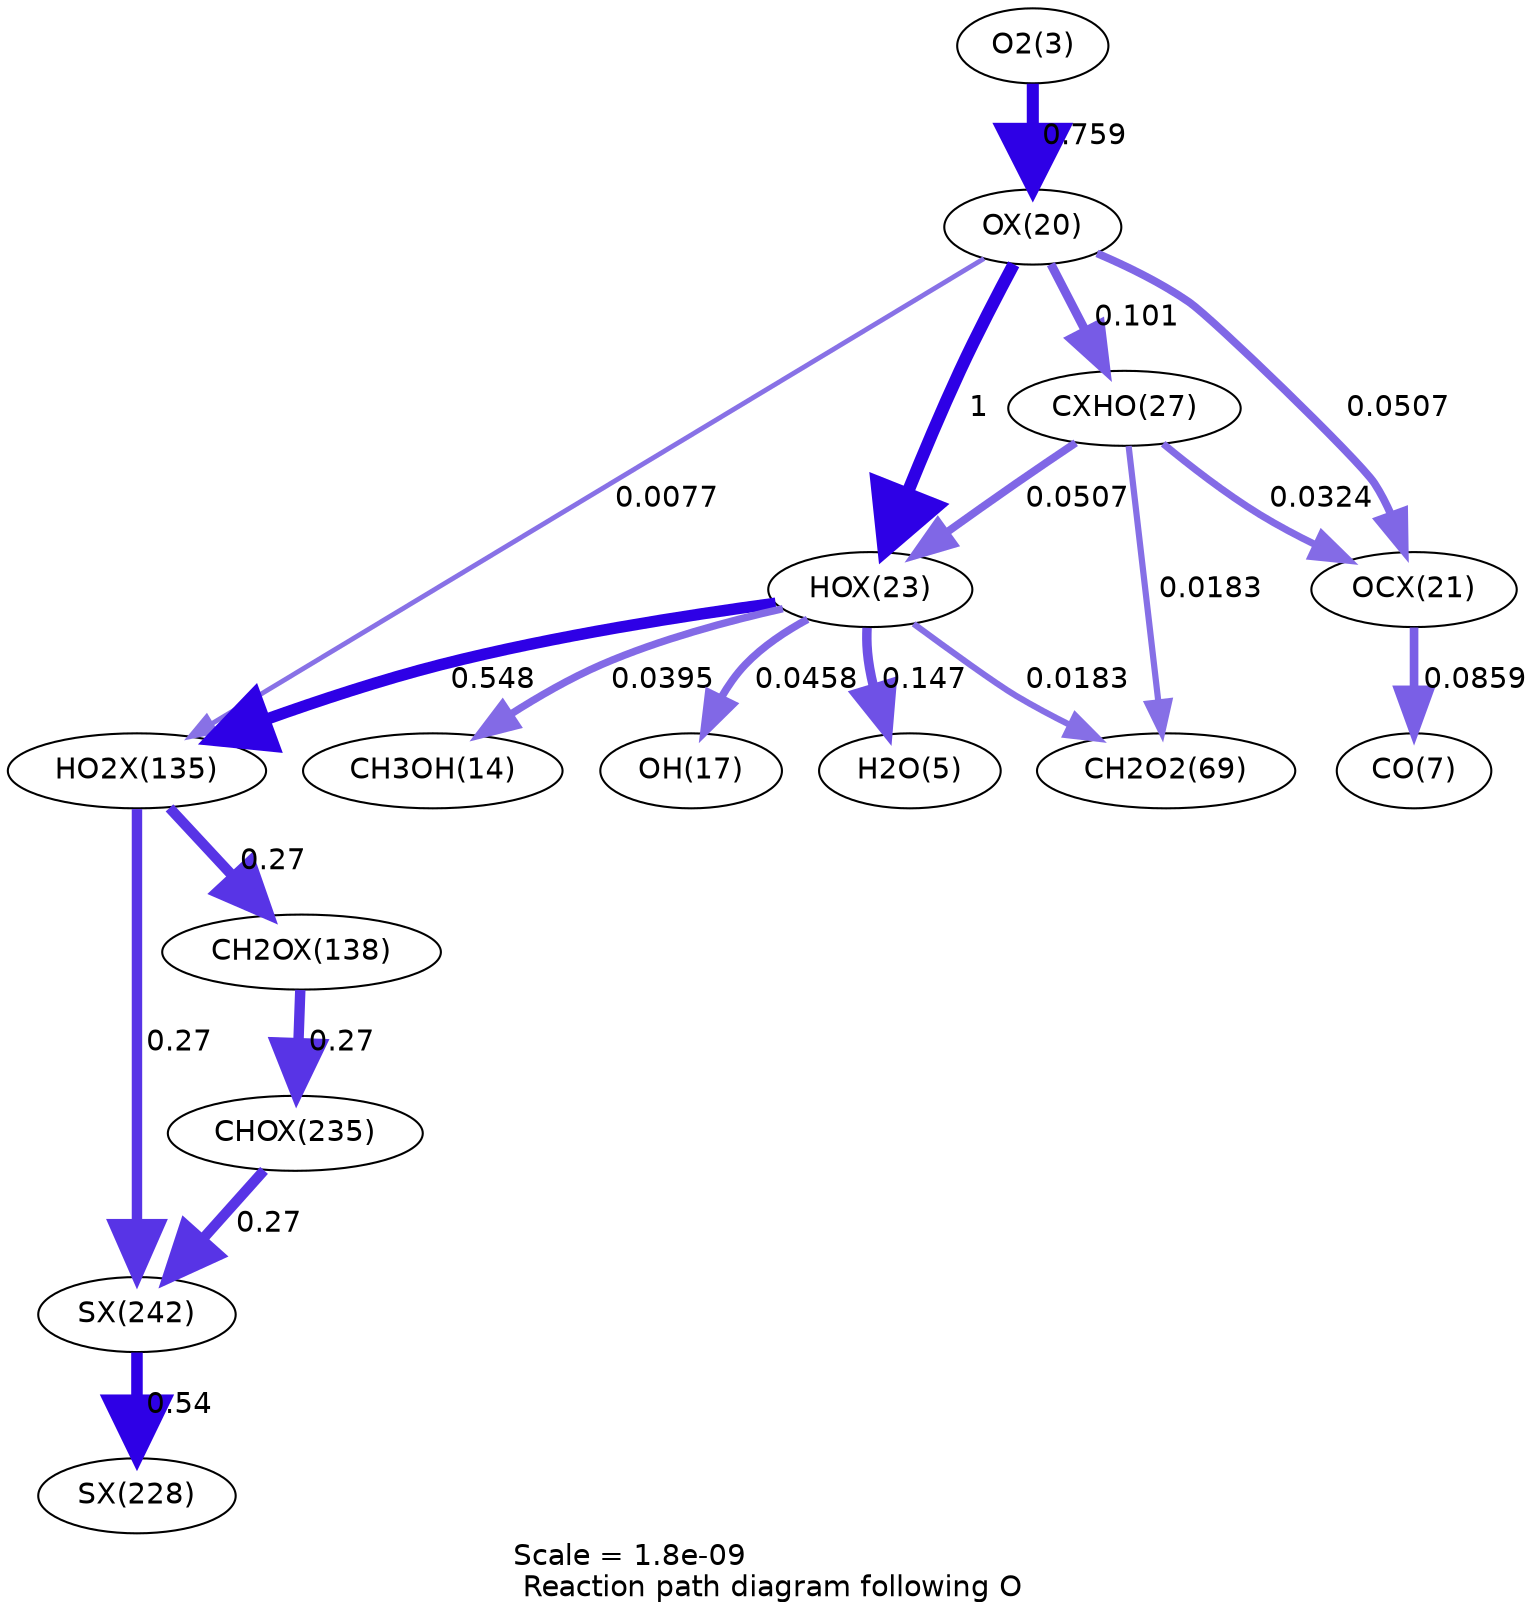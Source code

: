 digraph reaction_paths {
center=1;
s5 -> s26[fontname="Helvetica", penwidth=5.79, arrowsize=2.9, color="0.7, 1.26, 0.9"
, label=" 0.759"];
s26 -> s29[fontname="Helvetica", penwidth=6, arrowsize=3, color="0.7, 1.5, 0.9"
, label=" 1"];
s26 -> s32[fontname="Helvetica", penwidth=4.27, arrowsize=2.14, color="0.7, 0.601, 0.9"
, label=" 0.101"];
s26 -> s27[fontname="Helvetica", penwidth=3.75, arrowsize=1.87, color="0.7, 0.551, 0.9"
, label=" 0.0507"];
s26 -> s44[fontname="Helvetica", penwidth=2.33, arrowsize=1.16, color="0.7, 0.508, 0.9"
, label=" 0.0077"];
s29 -> s16[fontname="Helvetica", penwidth=3.56, arrowsize=1.78, color="0.7, 0.539, 0.9"
, label=" 0.0395"];
s29 -> s19[fontname="Helvetica", penwidth=3.67, arrowsize=1.84, color="0.7, 0.546, 0.9"
, label=" 0.0458"];
s29 -> s7[fontname="Helvetica", penwidth=4.55, arrowsize=2.28, color="0.7, 0.647, 0.9"
, label=" 0.147"];
s32 -> s29[fontname="Helvetica", penwidth=3.75, arrowsize=1.87, color="0.7, 0.551, 0.9"
, label=" 0.0507"];
s29 -> s44[fontname="Helvetica", penwidth=5.55, arrowsize=2.77, color="0.7, 1.05, 0.9"
, label=" 0.548"];
s29 -> s21[fontname="Helvetica", penwidth=2.98, arrowsize=1.49, color="0.7, 0.518, 0.9"
, label=" 0.0183"];
s32 -> s27[fontname="Helvetica", penwidth=3.41, arrowsize=1.71, color="0.7, 0.532, 0.9"
, label=" 0.0324"];
s32 -> s21[fontname="Helvetica", penwidth=2.98, arrowsize=1.49, color="0.7, 0.518, 0.9"
, label=" 0.0183"];
s27 -> s9[fontname="Helvetica", penwidth=4.15, arrowsize=2.07, color="0.7, 0.586, 0.9"
, label=" 0.0859"];
s44 -> s45[fontname="Helvetica", penwidth=5.01, arrowsize=2.51, color="0.7, 0.77, 0.9"
, label=" 0.27"];
s44 -> s53[fontname="Helvetica", penwidth=5.01, arrowsize=2.51, color="0.7, 0.77, 0.9"
, label=" 0.27"];
s45 -> s52[fontname="Helvetica", penwidth=5.01, arrowsize=2.51, color="0.7, 0.77, 0.9"
, label=" 0.27"];
s52 -> s53[fontname="Helvetica", penwidth=5.01, arrowsize=2.51, color="0.7, 0.77, 0.9"
, label=" 0.27"];
s53 -> s50[fontname="Helvetica", penwidth=5.54, arrowsize=2.77, color="0.7, 1.04, 0.9"
, label=" 0.54"];
s5 [ fontname="Helvetica", label="O2(3)"];
s7 [ fontname="Helvetica", label="H2O(5)"];
s9 [ fontname="Helvetica", label="CO(7)"];
s16 [ fontname="Helvetica", label="CH3OH(14)"];
s19 [ fontname="Helvetica", label="OH(17)"];
s21 [ fontname="Helvetica", label="CH2O2(69)"];
s26 [ fontname="Helvetica", label="OX(20)"];
s27 [ fontname="Helvetica", label="OCX(21)"];
s29 [ fontname="Helvetica", label="HOX(23)"];
s32 [ fontname="Helvetica", label="CXHO(27)"];
s44 [ fontname="Helvetica", label="HO2X(135)"];
s45 [ fontname="Helvetica", label="CH2OX(138)"];
s50 [ fontname="Helvetica", label="SX(228)"];
s52 [ fontname="Helvetica", label="CHOX(235)"];
s53 [ fontname="Helvetica", label="SX(242)"];
 label = "Scale = 1.8e-09\l Reaction path diagram following O";
 fontname = "Helvetica";
}
